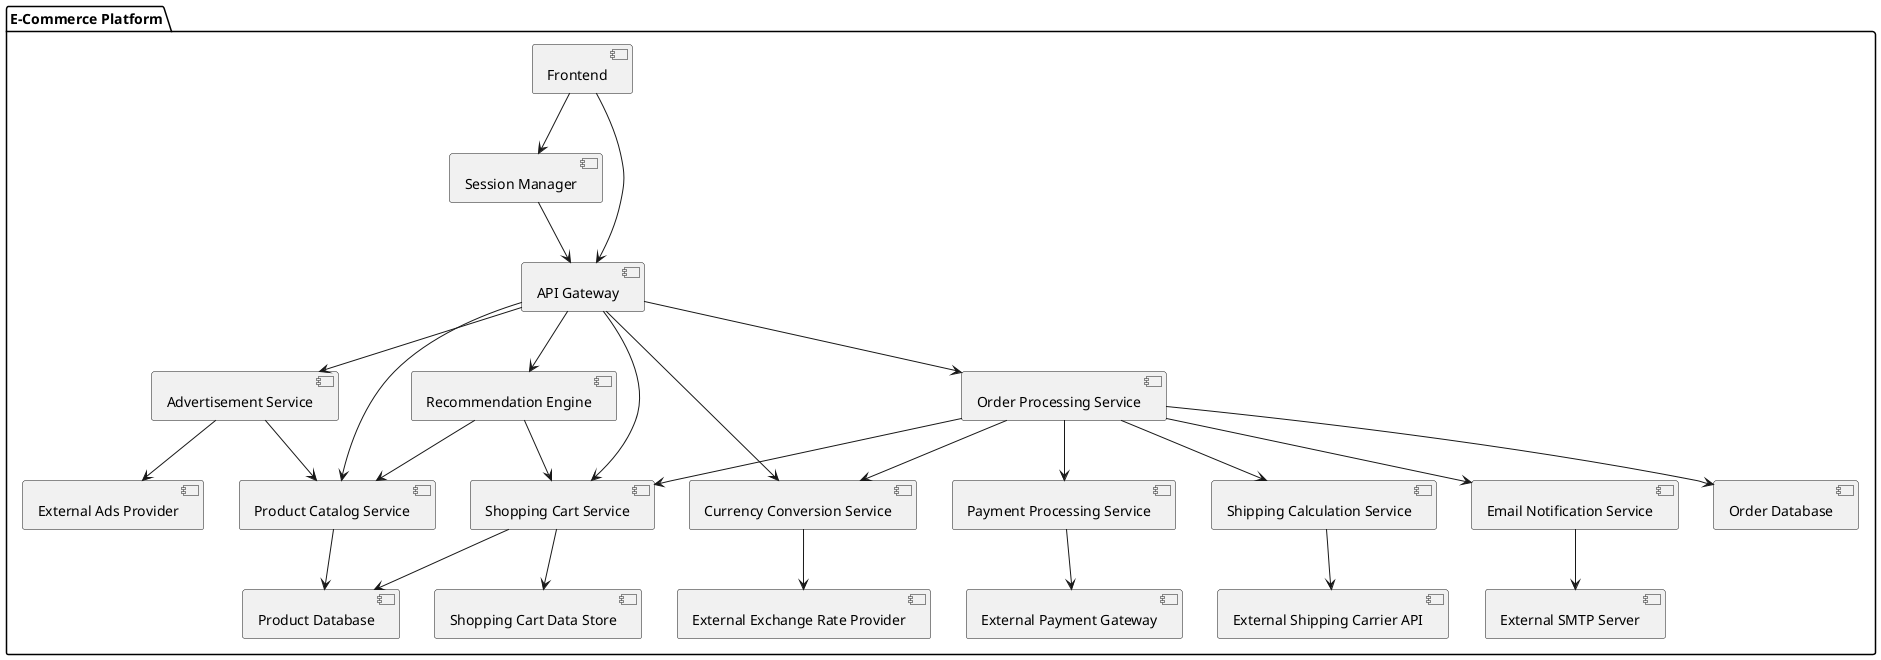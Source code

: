 @startuml
package "E-Commerce Platform" {

[Frontend] as Frontend
[Session Manager] as SessionManager
[API Gateway] as APIGateway

[Product Catalog Service] as CatalogService
[Shopping Cart Service] as CartService
[Recommendation Engine] as RecommendationEngine
[Advertisement Service] as AdsService
[Currency Conversion Service] as CurrencyService
[Order Processing Service] as CheckoutService
[Payment Processing Service] as PaymentService
[Shipping Calculation Service] as ShippingService
[Email Notification Service] as EmailService

[Product Database] as ProductsDB
[Shopping Cart Data Store] as CartStore
[Order Database] as OrderDB

[External Exchange Rate Provider] as FXProvider
[External Payment Gateway] as PaymentGateway
[External Shipping Carrier API] as ShippingCarrierAPI
[External Ads Provider] as AdsProvider
[External SMTP Server] as SmtpServer


Frontend --> APIGateway
Frontend --> SessionManager
SessionManager --> APIGateway


APIGateway --> CatalogService
APIGateway --> CartService
APIGateway --> RecommendationEngine
APIGateway --> AdsService
APIGateway --> CurrencyService
APIGateway --> CheckoutService


CatalogService --> ProductsDB
CartService --> CartStore
CartService --> ProductsDB


RecommendationEngine --> CatalogService
RecommendationEngine --> CartService
AdsService --> AdsProvider
AdsService --> CatalogService


CurrencyService --> FXProvider


CheckoutService --> CartService
CheckoutService --> CurrencyService
CheckoutService --> ShippingService
CheckoutService --> PaymentService
CheckoutService --> EmailService
CheckoutService --> OrderDB


PaymentService --> PaymentGateway
ShippingService --> ShippingCarrierAPI


EmailService --> SmtpServer
}
@enduml
